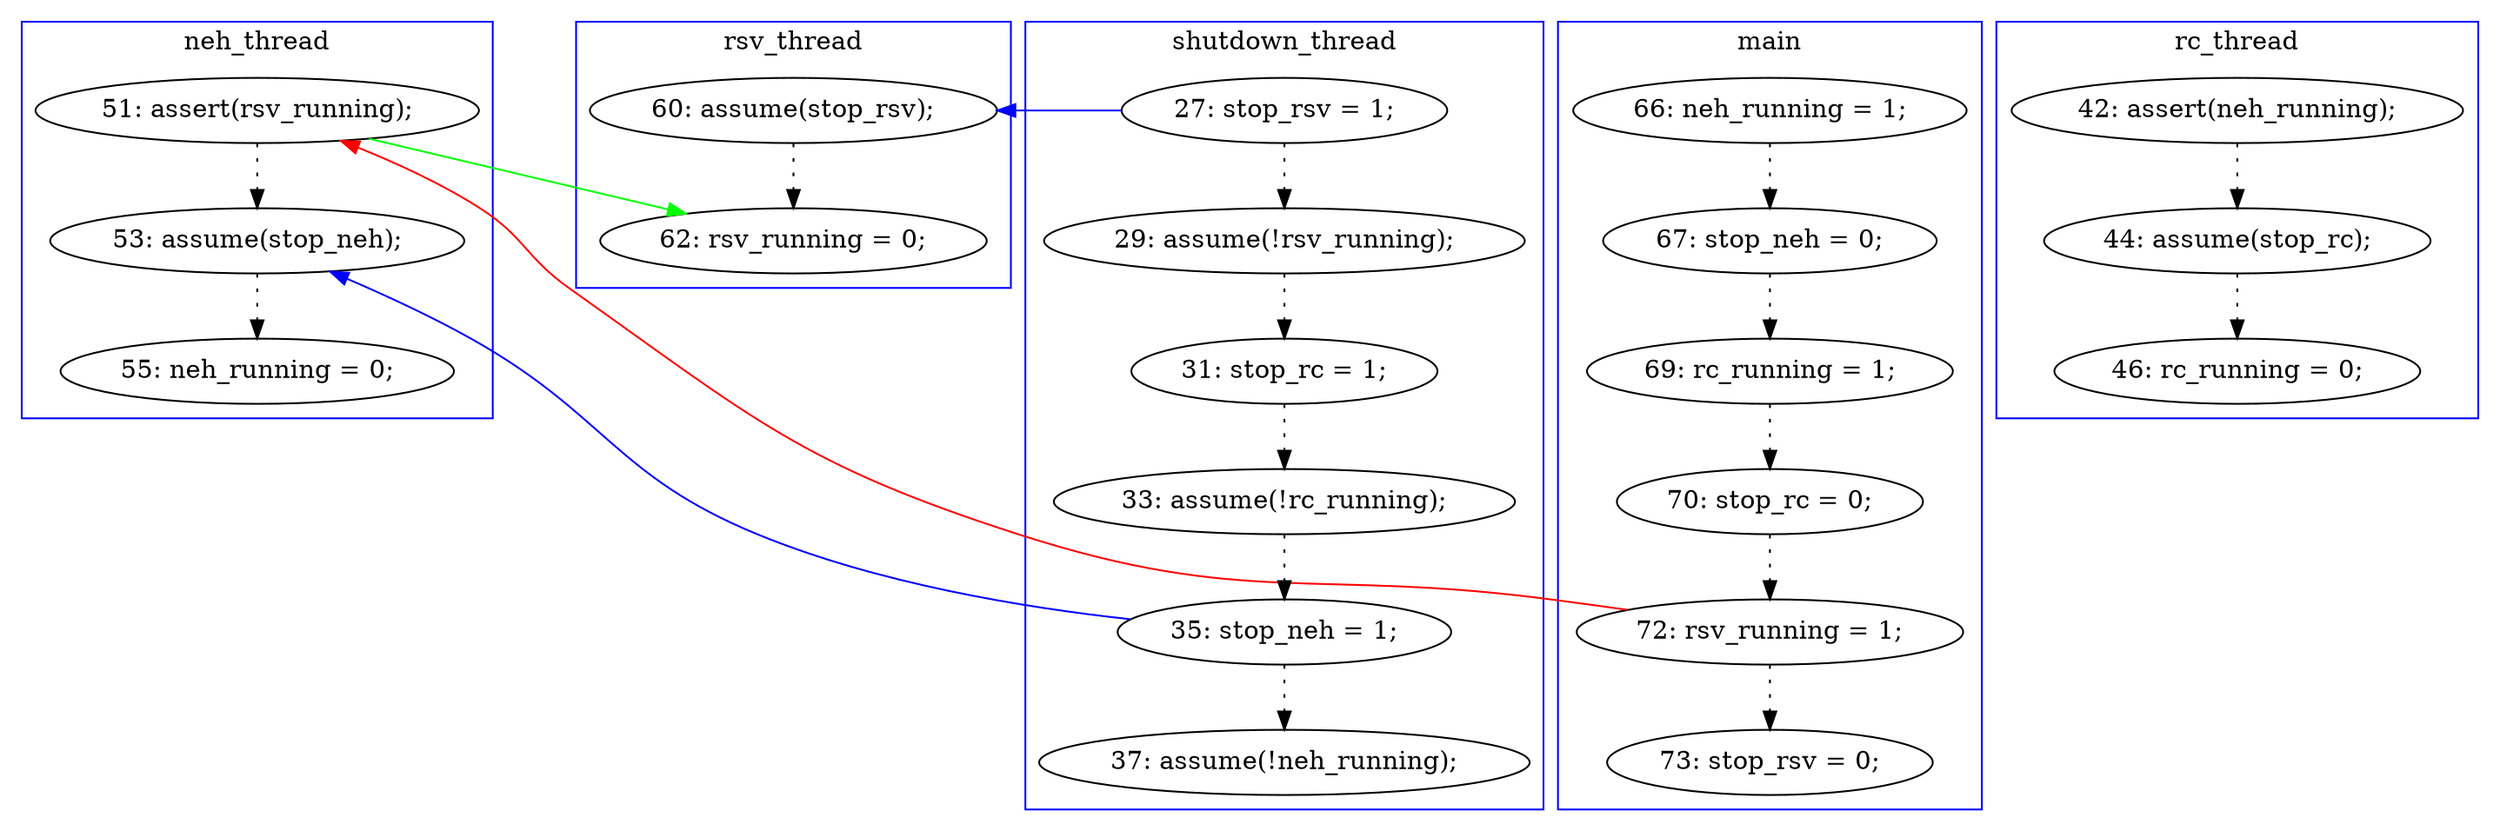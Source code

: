 digraph ProofObject {
	5 -> 6 [style = dotted, color = black]
	6 -> 17 [color = Red, constraint = false]
	25 -> 26 [style = dotted, color = black]
	11 -> 21 [style = dotted, color = black]
	22 -> 25 [style = dotted, color = black]
	23 -> 24 [style = dotted, color = black]
	28 -> 29 [style = dotted, color = black]
	17 -> 20 [color = Green, constraint = false]
	2 -> 3 [style = dotted, color = black]
	17 -> 28 [style = dotted, color = black]
	26 -> 30 [style = dotted, color = black]
	19 -> 20 [style = dotted, color = black]
	15 -> 23 [style = dotted, color = black]
	21 -> 22 [style = dotted, color = black]
	6 -> 7 [style = dotted, color = black]
	26 -> 28 [color = Blue, constraint = false]
	4 -> 5 [style = dotted, color = black]
	3 -> 4 [style = dotted, color = black]
	11 -> 19 [color = Blue, constraint = false]
	subgraph cluster3 {
		label = neh_thread
		color = blue
		28  [label = "53: assume(stop_neh);"]
		29  [label = "55: neh_running = 0;"]
		17  [label = "51: assert(rsv_running);"]
	}
	subgraph cluster0 {
		label = main
		color = blue
		4  [label = "69: rc_running = 1;"]
		2  [label = "66: neh_running = 1;"]
		3  [label = "67: stop_neh = 0;"]
		6  [label = "72: rsv_running = 1;"]
		5  [label = "70: stop_rc = 0;"]
		7  [label = "73: stop_rsv = 0;"]
	}
	subgraph cluster4 {
		label = rsv_thread
		color = blue
		19  [label = "60: assume(stop_rsv);"]
		20  [label = "62: rsv_running = 0;"]
	}
	subgraph cluster2 {
		label = rc_thread
		color = blue
		15  [label = "42: assert(neh_running);"]
		24  [label = "46: rc_running = 0;"]
		23  [label = "44: assume(stop_rc);"]
	}
	subgraph cluster1 {
		label = shutdown_thread
		color = blue
		22  [label = "31: stop_rc = 1;"]
		21  [label = "29: assume(!rsv_running);"]
		11  [label = "27: stop_rsv = 1;"]
		26  [label = "35: stop_neh = 1;"]
		25  [label = "33: assume(!rc_running);"]
		30  [label = "37: assume(!neh_running);"]
	}
}